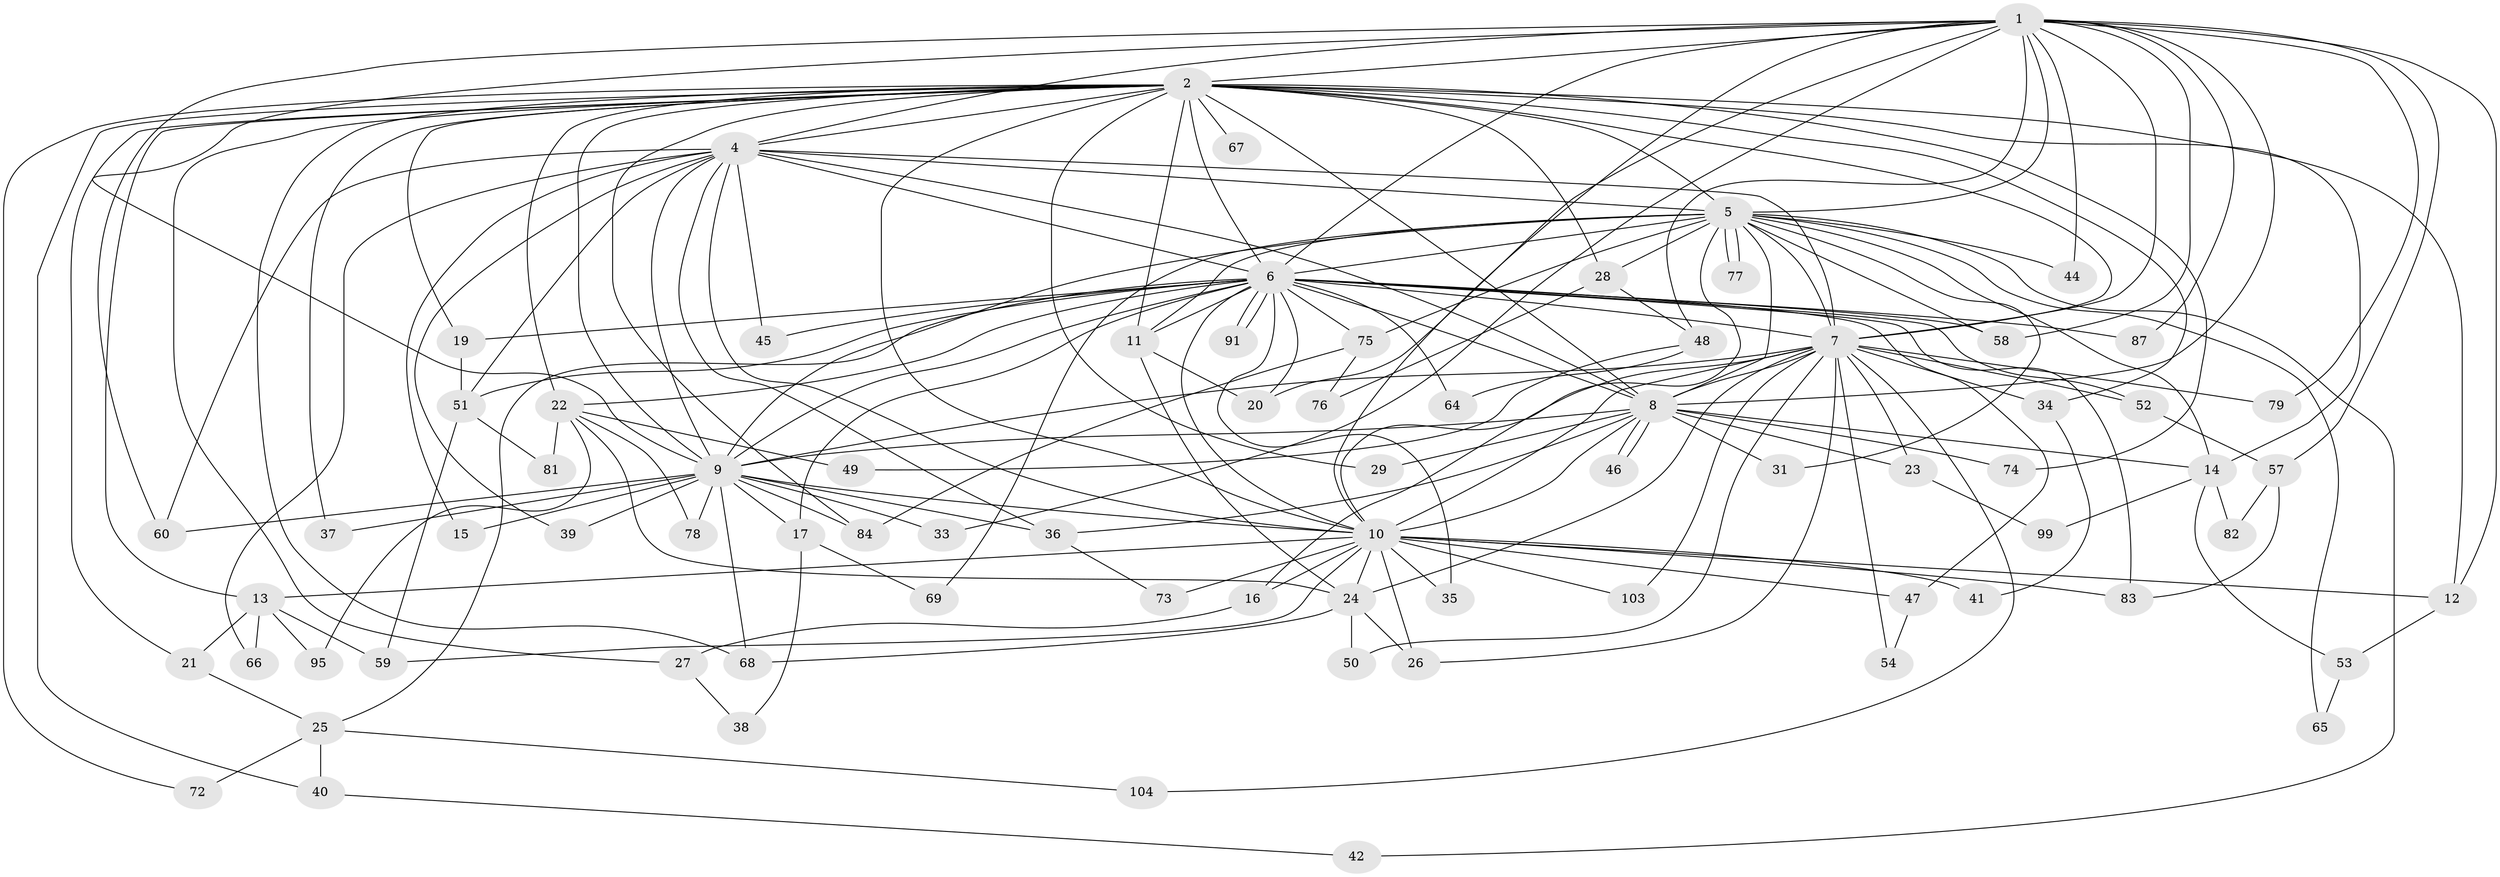 // original degree distribution, {19: 0.01818181818181818, 22: 0.00909090909090909, 17: 0.00909090909090909, 26: 0.00909090909090909, 27: 0.00909090909090909, 21: 0.01818181818181818, 18: 0.00909090909090909, 23: 0.00909090909090909, 6: 0.02727272727272727, 4: 0.07272727272727272, 7: 0.02727272727272727, 2: 0.5272727272727272, 3: 0.22727272727272727, 5: 0.02727272727272727}
// Generated by graph-tools (version 1.1) at 2025/17/03/04/25 18:17:15]
// undirected, 77 vertices, 186 edges
graph export_dot {
graph [start="1"]
  node [color=gray90,style=filled];
  1;
  2 [super="+3+100+102+85+62"];
  4 [super="+92+55"];
  5 [super="+110+90+61+18"];
  6 [super="+30+80"];
  7 [super="+43"];
  8;
  9;
  10;
  11;
  12;
  13;
  14;
  15;
  16;
  17;
  19;
  20 [super="+32"];
  21;
  22;
  23;
  24 [super="+93+98+89"];
  25;
  26;
  27;
  28 [super="+56"];
  29;
  31;
  33;
  34;
  35 [super="+106"];
  36 [super="+70"];
  37;
  38;
  39;
  40;
  41;
  42;
  44;
  45;
  46;
  47;
  48;
  49;
  50;
  51;
  52;
  53;
  54;
  57;
  58 [super="+63"];
  59 [super="+108"];
  60;
  64;
  65;
  66;
  67;
  68 [super="+71"];
  69;
  72;
  73;
  74;
  75;
  76;
  77 [super="+86"];
  78;
  79;
  81;
  82;
  83;
  84 [super="+96"];
  87;
  91;
  95;
  99;
  103;
  104;
  1 -- 2 [weight=2];
  1 -- 4;
  1 -- 5;
  1 -- 6;
  1 -- 7;
  1 -- 8;
  1 -- 9;
  1 -- 10;
  1 -- 12;
  1 -- 33;
  1 -- 44;
  1 -- 48;
  1 -- 57;
  1 -- 58;
  1 -- 60;
  1 -- 79;
  1 -- 87;
  1 -- 20;
  2 -- 4 [weight=2];
  2 -- 5 [weight=3];
  2 -- 6 [weight=2];
  2 -- 7 [weight=3];
  2 -- 8 [weight=2];
  2 -- 9 [weight=3];
  2 -- 10 [weight=2];
  2 -- 11 [weight=2];
  2 -- 28;
  2 -- 34 [weight=2];
  2 -- 67 [weight=2];
  2 -- 72;
  2 -- 74;
  2 -- 68;
  2 -- 13;
  2 -- 14 [weight=2];
  2 -- 19;
  2 -- 21;
  2 -- 22;
  2 -- 27;
  2 -- 29;
  2 -- 37;
  2 -- 40;
  2 -- 12;
  2 -- 84;
  4 -- 5;
  4 -- 6 [weight=2];
  4 -- 7;
  4 -- 8;
  4 -- 9;
  4 -- 10;
  4 -- 15;
  4 -- 39;
  4 -- 45;
  4 -- 66;
  4 -- 51 [weight=2];
  4 -- 60;
  4 -- 36;
  5 -- 6;
  5 -- 7;
  5 -- 8;
  5 -- 9 [weight=2];
  5 -- 10 [weight=2];
  5 -- 11;
  5 -- 28;
  5 -- 31;
  5 -- 42;
  5 -- 44;
  5 -- 65;
  5 -- 69;
  5 -- 75;
  5 -- 77 [weight=3];
  5 -- 77;
  5 -- 58;
  5 -- 14;
  6 -- 7 [weight=2];
  6 -- 8 [weight=2];
  6 -- 9;
  6 -- 10;
  6 -- 17 [weight=2];
  6 -- 19;
  6 -- 20;
  6 -- 22;
  6 -- 25;
  6 -- 35;
  6 -- 45;
  6 -- 47;
  6 -- 51;
  6 -- 52;
  6 -- 58;
  6 -- 64;
  6 -- 75;
  6 -- 87;
  6 -- 91;
  6 -- 91;
  6 -- 11;
  6 -- 83;
  7 -- 8;
  7 -- 9;
  7 -- 10;
  7 -- 16;
  7 -- 23;
  7 -- 26;
  7 -- 50;
  7 -- 52;
  7 -- 54;
  7 -- 79;
  7 -- 103;
  7 -- 104;
  7 -- 24;
  7 -- 34;
  8 -- 9;
  8 -- 10;
  8 -- 14;
  8 -- 23;
  8 -- 29;
  8 -- 31;
  8 -- 36;
  8 -- 46;
  8 -- 46;
  8 -- 74;
  9 -- 10;
  9 -- 15;
  9 -- 17;
  9 -- 33;
  9 -- 36;
  9 -- 37;
  9 -- 39;
  9 -- 60;
  9 -- 78;
  9 -- 84;
  9 -- 68;
  10 -- 12;
  10 -- 13;
  10 -- 16;
  10 -- 26;
  10 -- 35 [weight=2];
  10 -- 41;
  10 -- 47;
  10 -- 59;
  10 -- 73;
  10 -- 83;
  10 -- 103;
  10 -- 24;
  11 -- 20;
  11 -- 24;
  12 -- 53;
  13 -- 21;
  13 -- 59;
  13 -- 66;
  13 -- 95;
  14 -- 53;
  14 -- 82;
  14 -- 99;
  16 -- 27;
  17 -- 38;
  17 -- 69;
  19 -- 51;
  21 -- 25;
  22 -- 24;
  22 -- 49;
  22 -- 78;
  22 -- 81;
  22 -- 95;
  23 -- 99;
  24 -- 50;
  24 -- 68;
  24 -- 26;
  25 -- 40;
  25 -- 72;
  25 -- 104;
  27 -- 38;
  28 -- 48 [weight=2];
  28 -- 76;
  34 -- 41;
  36 -- 73;
  40 -- 42;
  47 -- 54;
  48 -- 49;
  48 -- 64;
  51 -- 81;
  51 -- 59;
  52 -- 57;
  53 -- 65;
  57 -- 82;
  57 -- 83;
  75 -- 76;
  75 -- 84;
}
